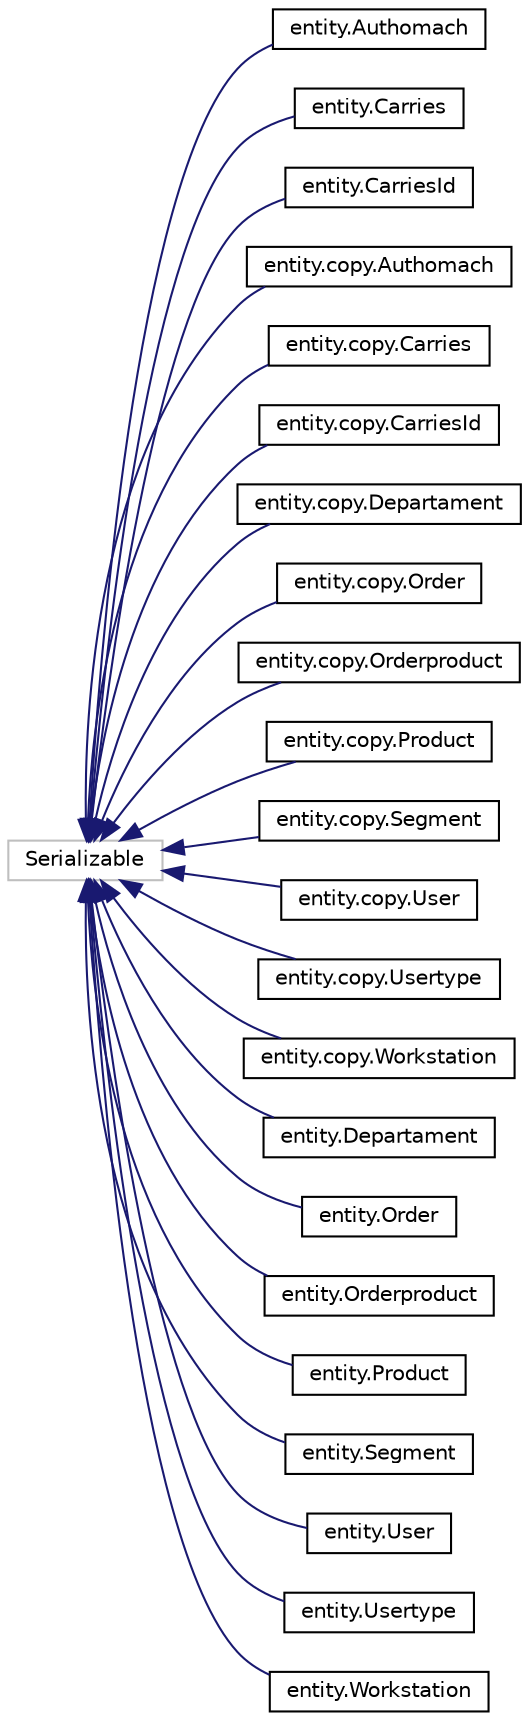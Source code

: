 digraph "Graphical Class Hierarchy"
{
  edge [fontname="Helvetica",fontsize="10",labelfontname="Helvetica",labelfontsize="10"];
  node [fontname="Helvetica",fontsize="10",shape=record];
  rankdir="LR";
  Node2 [label="Serializable",height=0.2,width=0.4,color="grey75", fillcolor="white", style="filled"];
  Node2 -> Node0 [dir="back",color="midnightblue",fontsize="10",style="solid",fontname="Helvetica"];
  Node0 [label="entity.Authomach",height=0.2,width=0.4,color="black", fillcolor="white", style="filled",URL="$classentity_1_1_authomach.html"];
  Node2 -> Node4 [dir="back",color="midnightblue",fontsize="10",style="solid",fontname="Helvetica"];
  Node4 [label="entity.Carries",height=0.2,width=0.4,color="black", fillcolor="white", style="filled",URL="$classentity_1_1_carries.html"];
  Node2 -> Node5 [dir="back",color="midnightblue",fontsize="10",style="solid",fontname="Helvetica"];
  Node5 [label="entity.CarriesId",height=0.2,width=0.4,color="black", fillcolor="white", style="filled",URL="$classentity_1_1_carries_id.html"];
  Node2 -> Node6 [dir="back",color="midnightblue",fontsize="10",style="solid",fontname="Helvetica"];
  Node6 [label="entity.copy.Authomach",height=0.2,width=0.4,color="black", fillcolor="white", style="filled",URL="$classentity_1_1copy_1_1_authomach.html"];
  Node2 -> Node7 [dir="back",color="midnightblue",fontsize="10",style="solid",fontname="Helvetica"];
  Node7 [label="entity.copy.Carries",height=0.2,width=0.4,color="black", fillcolor="white", style="filled",URL="$classentity_1_1copy_1_1_carries.html"];
  Node2 -> Node8 [dir="back",color="midnightblue",fontsize="10",style="solid",fontname="Helvetica"];
  Node8 [label="entity.copy.CarriesId",height=0.2,width=0.4,color="black", fillcolor="white", style="filled",URL="$classentity_1_1copy_1_1_carries_id.html"];
  Node2 -> Node9 [dir="back",color="midnightblue",fontsize="10",style="solid",fontname="Helvetica"];
  Node9 [label="entity.copy.Departament",height=0.2,width=0.4,color="black", fillcolor="white", style="filled",URL="$classentity_1_1copy_1_1_departament.html"];
  Node2 -> Node10 [dir="back",color="midnightblue",fontsize="10",style="solid",fontname="Helvetica"];
  Node10 [label="entity.copy.Order",height=0.2,width=0.4,color="black", fillcolor="white", style="filled",URL="$classentity_1_1copy_1_1_order.html"];
  Node2 -> Node11 [dir="back",color="midnightblue",fontsize="10",style="solid",fontname="Helvetica"];
  Node11 [label="entity.copy.Orderproduct",height=0.2,width=0.4,color="black", fillcolor="white", style="filled",URL="$classentity_1_1copy_1_1_orderproduct.html"];
  Node2 -> Node12 [dir="back",color="midnightblue",fontsize="10",style="solid",fontname="Helvetica"];
  Node12 [label="entity.copy.Product",height=0.2,width=0.4,color="black", fillcolor="white", style="filled",URL="$classentity_1_1copy_1_1_product.html"];
  Node2 -> Node13 [dir="back",color="midnightblue",fontsize="10",style="solid",fontname="Helvetica"];
  Node13 [label="entity.copy.Segment",height=0.2,width=0.4,color="black", fillcolor="white", style="filled",URL="$classentity_1_1copy_1_1_segment.html"];
  Node2 -> Node14 [dir="back",color="midnightblue",fontsize="10",style="solid",fontname="Helvetica"];
  Node14 [label="entity.copy.User",height=0.2,width=0.4,color="black", fillcolor="white", style="filled",URL="$classentity_1_1copy_1_1_user.html"];
  Node2 -> Node15 [dir="back",color="midnightblue",fontsize="10",style="solid",fontname="Helvetica"];
  Node15 [label="entity.copy.Usertype",height=0.2,width=0.4,color="black", fillcolor="white", style="filled",URL="$classentity_1_1copy_1_1_usertype.html"];
  Node2 -> Node16 [dir="back",color="midnightblue",fontsize="10",style="solid",fontname="Helvetica"];
  Node16 [label="entity.copy.Workstation",height=0.2,width=0.4,color="black", fillcolor="white", style="filled",URL="$classentity_1_1copy_1_1_workstation.html"];
  Node2 -> Node17 [dir="back",color="midnightblue",fontsize="10",style="solid",fontname="Helvetica"];
  Node17 [label="entity.Departament",height=0.2,width=0.4,color="black", fillcolor="white", style="filled",URL="$classentity_1_1_departament.html"];
  Node2 -> Node18 [dir="back",color="midnightblue",fontsize="10",style="solid",fontname="Helvetica"];
  Node18 [label="entity.Order",height=0.2,width=0.4,color="black", fillcolor="white", style="filled",URL="$classentity_1_1_order.html"];
  Node2 -> Node19 [dir="back",color="midnightblue",fontsize="10",style="solid",fontname="Helvetica"];
  Node19 [label="entity.Orderproduct",height=0.2,width=0.4,color="black", fillcolor="white", style="filled",URL="$classentity_1_1_orderproduct.html"];
  Node2 -> Node20 [dir="back",color="midnightblue",fontsize="10",style="solid",fontname="Helvetica"];
  Node20 [label="entity.Product",height=0.2,width=0.4,color="black", fillcolor="white", style="filled",URL="$classentity_1_1_product.html"];
  Node2 -> Node21 [dir="back",color="midnightblue",fontsize="10",style="solid",fontname="Helvetica"];
  Node21 [label="entity.Segment",height=0.2,width=0.4,color="black", fillcolor="white", style="filled",URL="$classentity_1_1_segment.html"];
  Node2 -> Node22 [dir="back",color="midnightblue",fontsize="10",style="solid",fontname="Helvetica"];
  Node22 [label="entity.User",height=0.2,width=0.4,color="black", fillcolor="white", style="filled",URL="$classentity_1_1_user.html"];
  Node2 -> Node23 [dir="back",color="midnightblue",fontsize="10",style="solid",fontname="Helvetica"];
  Node23 [label="entity.Usertype",height=0.2,width=0.4,color="black", fillcolor="white", style="filled",URL="$classentity_1_1_usertype.html"];
  Node2 -> Node24 [dir="back",color="midnightblue",fontsize="10",style="solid",fontname="Helvetica"];
  Node24 [label="entity.Workstation",height=0.2,width=0.4,color="black", fillcolor="white", style="filled",URL="$classentity_1_1_workstation.html"];
}
